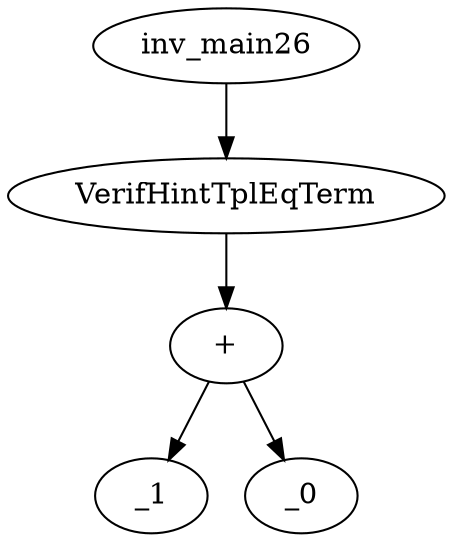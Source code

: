 digraph dag {
0 [label="inv_main26"];
1 [label="VerifHintTplEqTerm"];
2 [label="+"];
3 [label="_1"];
4 [label="_0"];
0->1
1->2
2->4
2 -> 3
}
